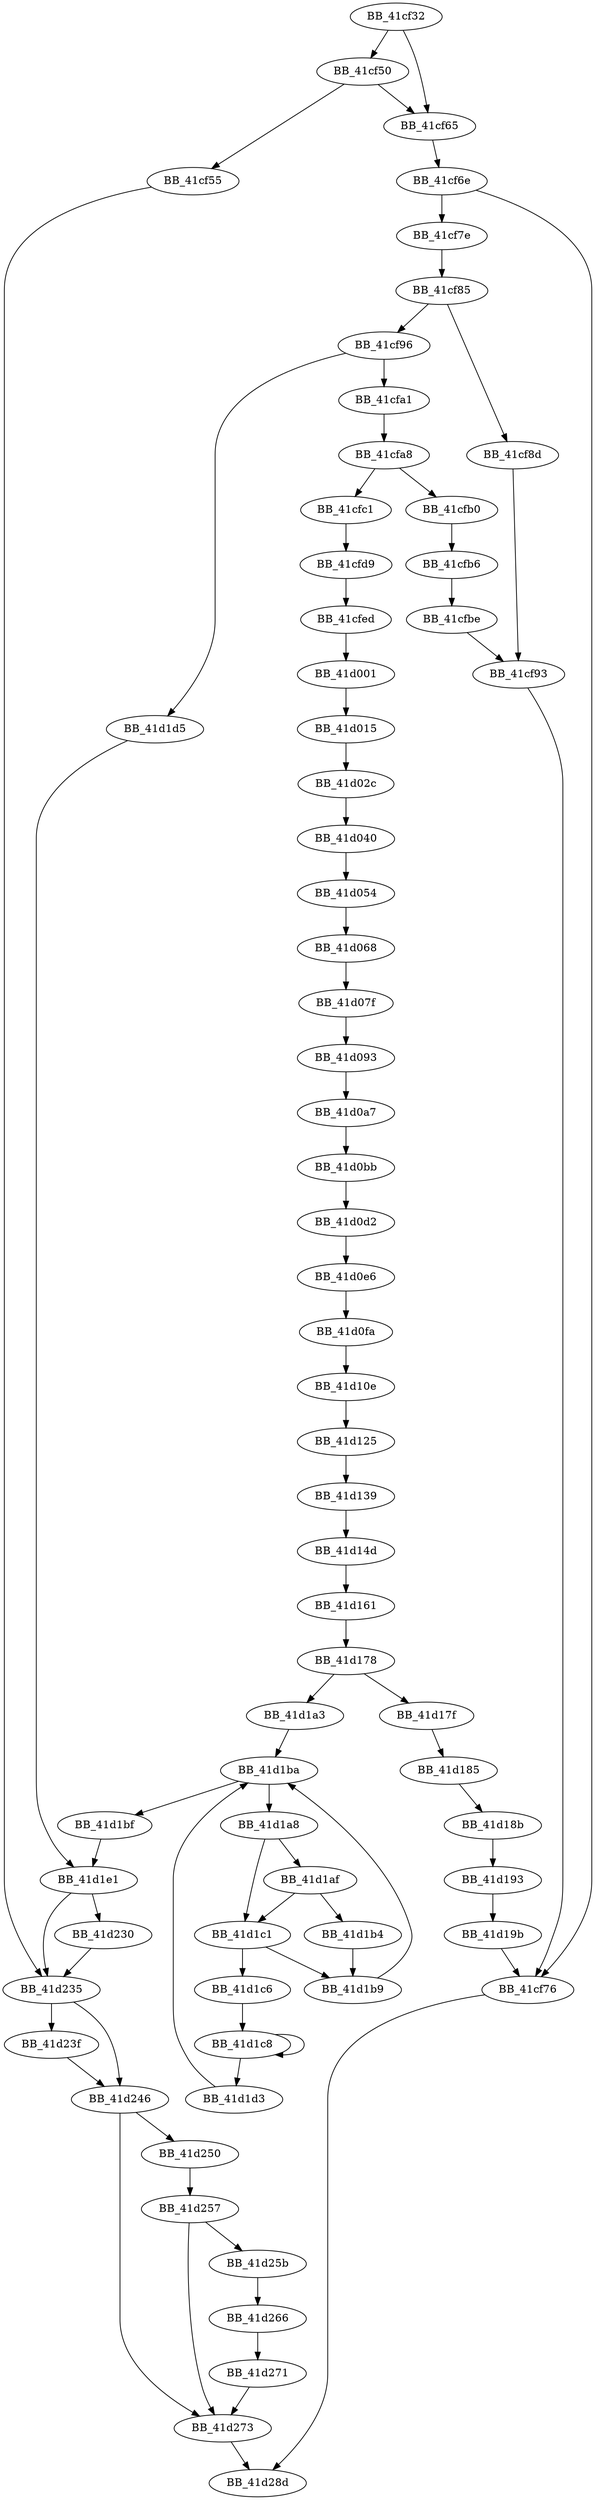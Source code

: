 DiGraph ___init_monetary{
BB_41cf32->BB_41cf50
BB_41cf32->BB_41cf65
BB_41cf50->BB_41cf55
BB_41cf50->BB_41cf65
BB_41cf55->BB_41d235
BB_41cf65->BB_41cf6e
BB_41cf6e->BB_41cf76
BB_41cf6e->BB_41cf7e
BB_41cf76->BB_41d28d
BB_41cf7e->BB_41cf85
BB_41cf85->BB_41cf8d
BB_41cf85->BB_41cf96
BB_41cf8d->BB_41cf93
BB_41cf93->BB_41cf76
BB_41cf96->BB_41cfa1
BB_41cf96->BB_41d1d5
BB_41cfa1->BB_41cfa8
BB_41cfa8->BB_41cfb0
BB_41cfa8->BB_41cfc1
BB_41cfb0->BB_41cfb6
BB_41cfb6->BB_41cfbe
BB_41cfbe->BB_41cf93
BB_41cfc1->BB_41cfd9
BB_41cfd9->BB_41cfed
BB_41cfed->BB_41d001
BB_41d001->BB_41d015
BB_41d015->BB_41d02c
BB_41d02c->BB_41d040
BB_41d040->BB_41d054
BB_41d054->BB_41d068
BB_41d068->BB_41d07f
BB_41d07f->BB_41d093
BB_41d093->BB_41d0a7
BB_41d0a7->BB_41d0bb
BB_41d0bb->BB_41d0d2
BB_41d0d2->BB_41d0e6
BB_41d0e6->BB_41d0fa
BB_41d0fa->BB_41d10e
BB_41d10e->BB_41d125
BB_41d125->BB_41d139
BB_41d139->BB_41d14d
BB_41d14d->BB_41d161
BB_41d161->BB_41d178
BB_41d178->BB_41d17f
BB_41d178->BB_41d1a3
BB_41d17f->BB_41d185
BB_41d185->BB_41d18b
BB_41d18b->BB_41d193
BB_41d193->BB_41d19b
BB_41d19b->BB_41cf76
BB_41d1a3->BB_41d1ba
BB_41d1a8->BB_41d1af
BB_41d1a8->BB_41d1c1
BB_41d1af->BB_41d1b4
BB_41d1af->BB_41d1c1
BB_41d1b4->BB_41d1b9
BB_41d1b9->BB_41d1ba
BB_41d1ba->BB_41d1a8
BB_41d1ba->BB_41d1bf
BB_41d1bf->BB_41d1e1
BB_41d1c1->BB_41d1b9
BB_41d1c1->BB_41d1c6
BB_41d1c6->BB_41d1c8
BB_41d1c8->BB_41d1c8
BB_41d1c8->BB_41d1d3
BB_41d1d3->BB_41d1ba
BB_41d1d5->BB_41d1e1
BB_41d1e1->BB_41d230
BB_41d1e1->BB_41d235
BB_41d230->BB_41d235
BB_41d235->BB_41d23f
BB_41d235->BB_41d246
BB_41d23f->BB_41d246
BB_41d246->BB_41d250
BB_41d246->BB_41d273
BB_41d250->BB_41d257
BB_41d257->BB_41d25b
BB_41d257->BB_41d273
BB_41d25b->BB_41d266
BB_41d266->BB_41d271
BB_41d271->BB_41d273
BB_41d273->BB_41d28d
}
